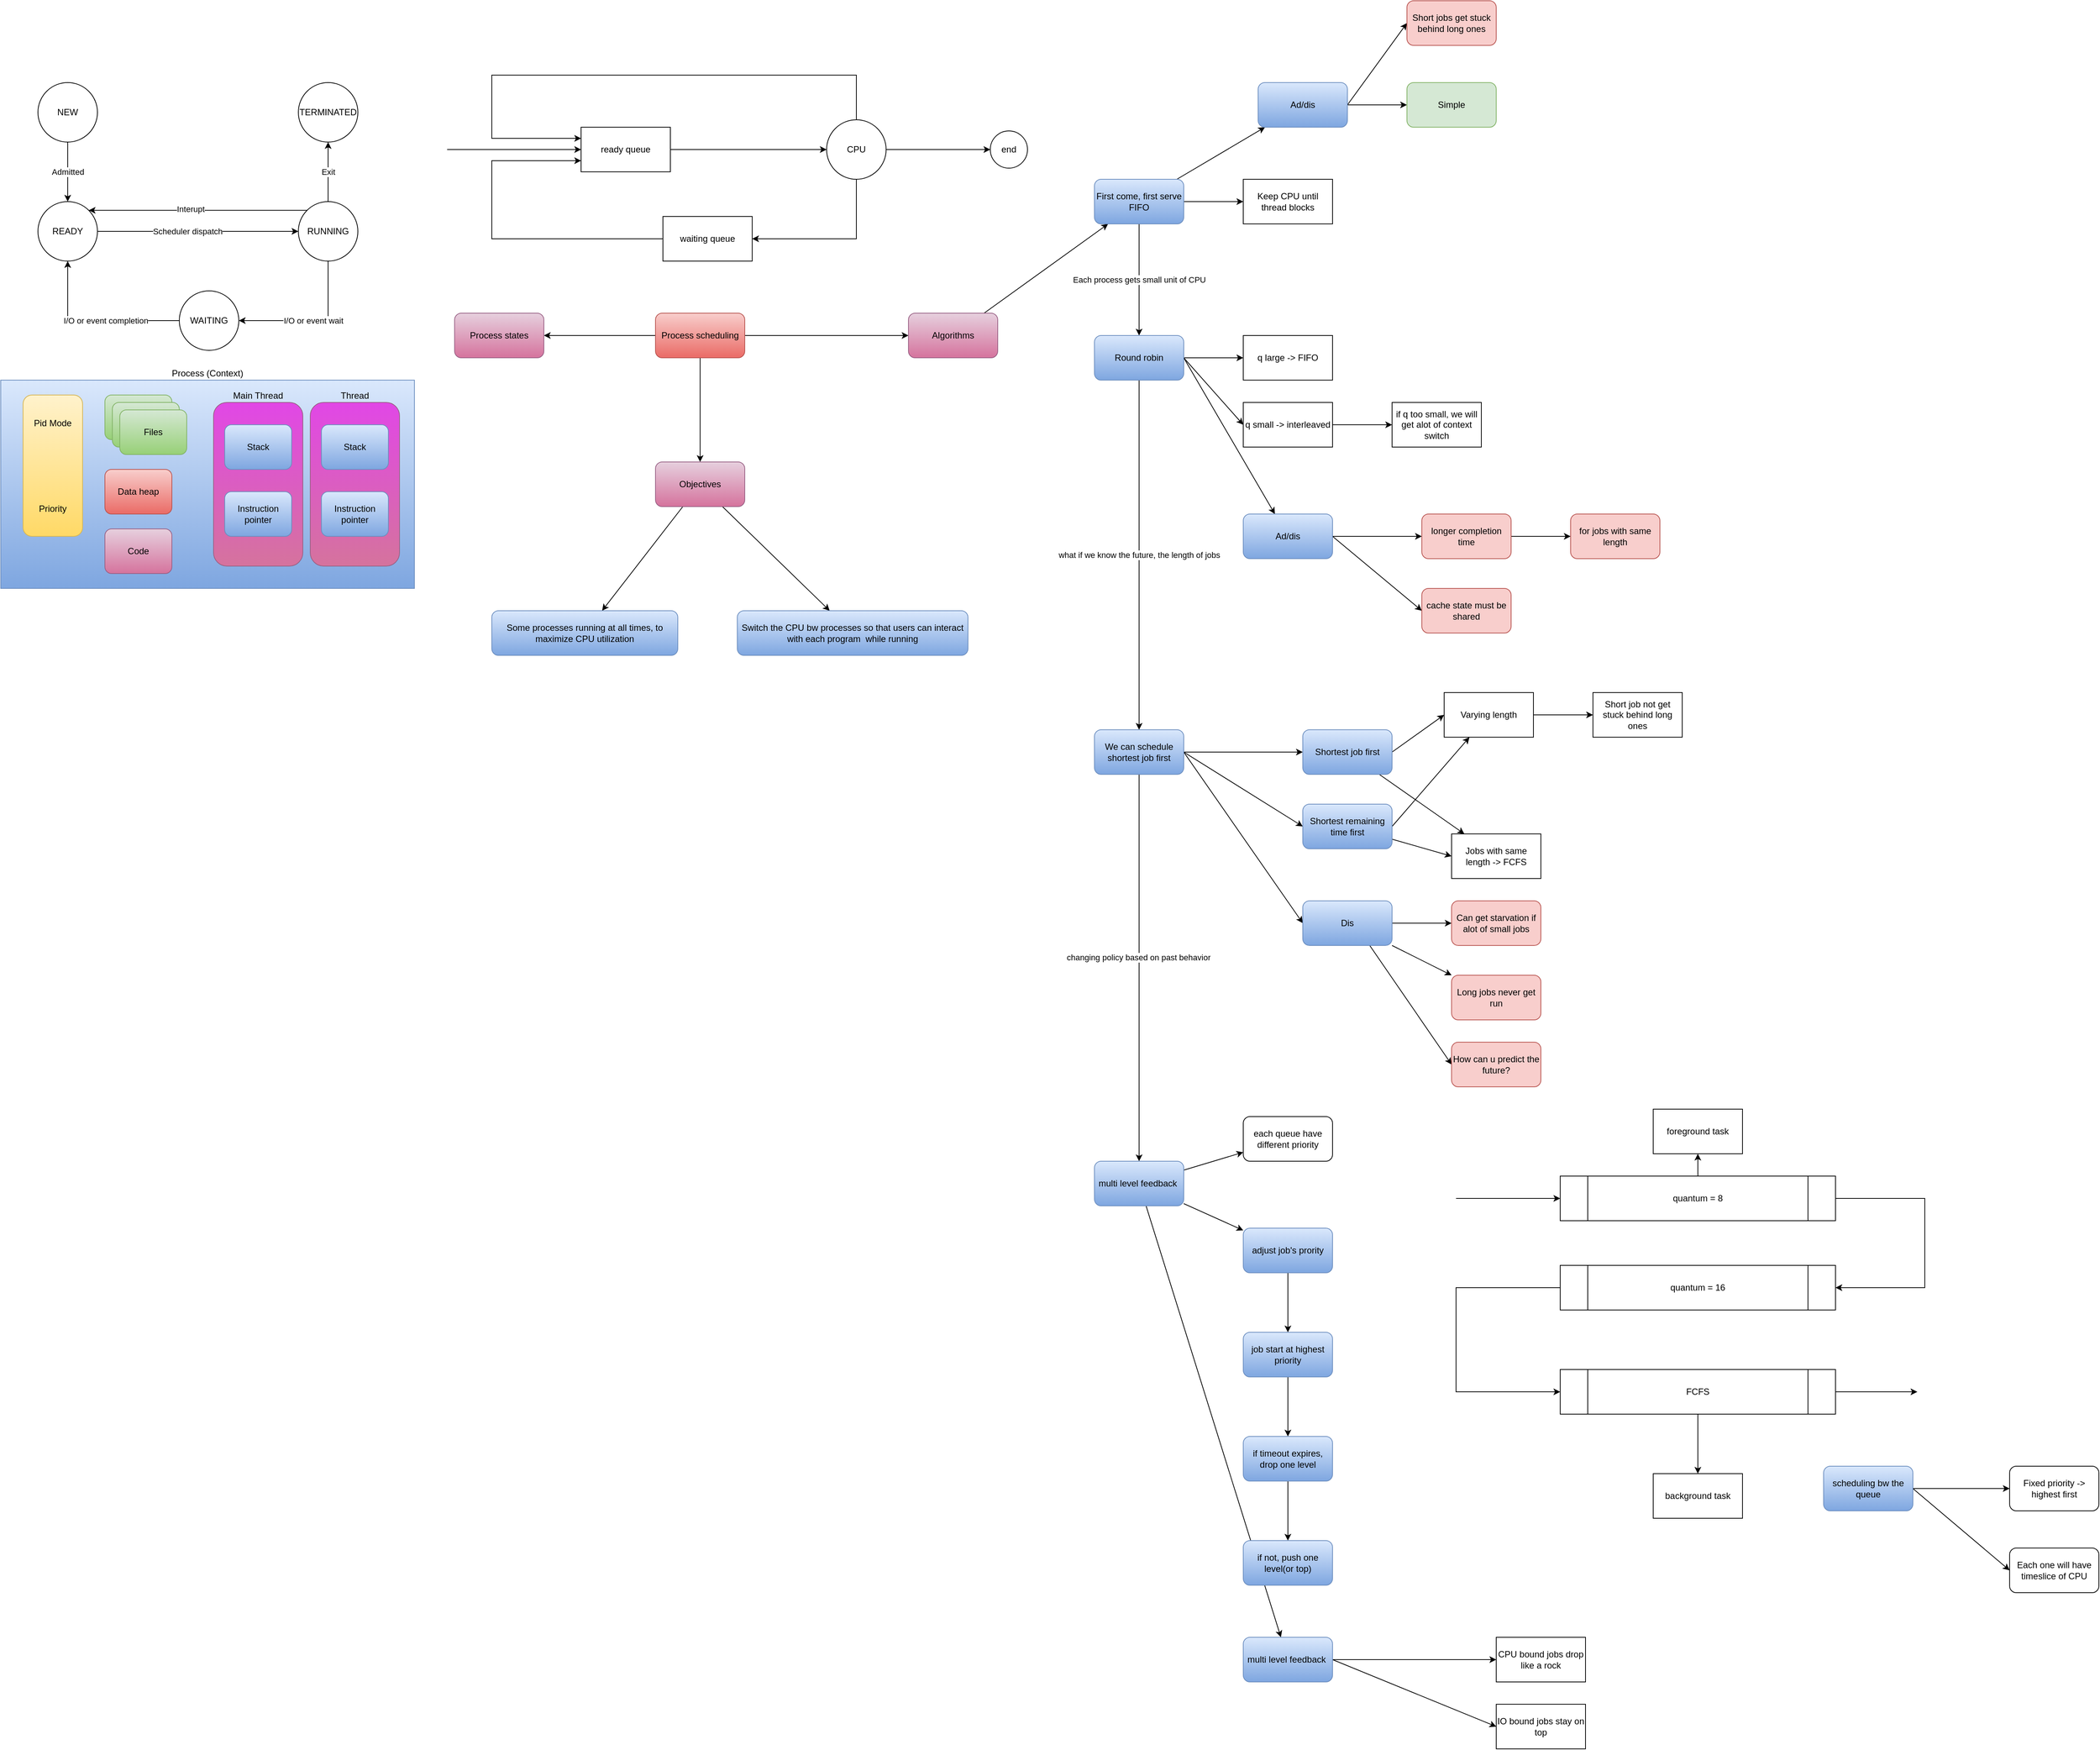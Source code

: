 <mxfile version="15.6.8" type="github">
  <diagram id="YjP2luyD3A1gga2x-_5z" name="Page-1">
    <mxGraphModel dx="3009" dy="1942" grid="1" gridSize="10" guides="1" tooltips="1" connect="1" arrows="1" fold="1" page="1" pageScale="1" pageWidth="827" pageHeight="1169" math="0" shadow="0">
      <root>
        <mxCell id="0" />
        <mxCell id="1" parent="0" />
        <mxCell id="qBSy8Zu0NFItvnrf-ppq-13" value="Admitted" style="edgeStyle=orthogonalEdgeStyle;rounded=0;orthogonalLoop=1;jettySize=auto;html=1;entryX=0.5;entryY=0;entryDx=0;entryDy=0;" edge="1" parent="1" source="qBSy8Zu0NFItvnrf-ppq-14" target="qBSy8Zu0NFItvnrf-ppq-17">
          <mxGeometry relative="1" as="geometry" />
        </mxCell>
        <mxCell id="qBSy8Zu0NFItvnrf-ppq-14" value="NEW" style="ellipse;whiteSpace=wrap;html=1;aspect=fixed;" vertex="1" parent="1">
          <mxGeometry x="-980" y="-1000" width="80" height="80" as="geometry" />
        </mxCell>
        <mxCell id="qBSy8Zu0NFItvnrf-ppq-15" style="edgeStyle=orthogonalEdgeStyle;rounded=0;orthogonalLoop=1;jettySize=auto;html=1;" edge="1" parent="1" source="qBSy8Zu0NFItvnrf-ppq-17" target="qBSy8Zu0NFItvnrf-ppq-25">
          <mxGeometry relative="1" as="geometry" />
        </mxCell>
        <mxCell id="qBSy8Zu0NFItvnrf-ppq-16" value="Scheduler dispatch" style="edgeLabel;html=1;align=center;verticalAlign=middle;resizable=0;points=[];" vertex="1" connectable="0" parent="qBSy8Zu0NFItvnrf-ppq-15">
          <mxGeometry x="-0.109" relative="1" as="geometry">
            <mxPoint as="offset" />
          </mxGeometry>
        </mxCell>
        <mxCell id="qBSy8Zu0NFItvnrf-ppq-17" value="READY" style="ellipse;whiteSpace=wrap;html=1;aspect=fixed;" vertex="1" parent="1">
          <mxGeometry x="-980" y="-840" width="80" height="80" as="geometry" />
        </mxCell>
        <mxCell id="qBSy8Zu0NFItvnrf-ppq-18" style="edgeStyle=orthogonalEdgeStyle;rounded=0;orthogonalLoop=1;jettySize=auto;html=1;entryX=0.5;entryY=1;entryDx=0;entryDy=0;" edge="1" parent="1" source="qBSy8Zu0NFItvnrf-ppq-20" target="qBSy8Zu0NFItvnrf-ppq-17">
          <mxGeometry relative="1" as="geometry" />
        </mxCell>
        <mxCell id="qBSy8Zu0NFItvnrf-ppq-19" value="I/O or event completion" style="edgeLabel;html=1;align=center;verticalAlign=middle;resizable=0;points=[];" vertex="1" connectable="0" parent="qBSy8Zu0NFItvnrf-ppq-18">
          <mxGeometry x="-0.141" relative="1" as="geometry">
            <mxPoint as="offset" />
          </mxGeometry>
        </mxCell>
        <mxCell id="qBSy8Zu0NFItvnrf-ppq-20" value="WAITING" style="ellipse;whiteSpace=wrap;html=1;aspect=fixed;" vertex="1" parent="1">
          <mxGeometry x="-790" y="-720" width="80" height="80" as="geometry" />
        </mxCell>
        <mxCell id="qBSy8Zu0NFItvnrf-ppq-21" value="Exit" style="edgeStyle=orthogonalEdgeStyle;rounded=0;orthogonalLoop=1;jettySize=auto;html=1;entryX=0.5;entryY=1;entryDx=0;entryDy=0;" edge="1" parent="1" source="qBSy8Zu0NFItvnrf-ppq-25" target="qBSy8Zu0NFItvnrf-ppq-26">
          <mxGeometry relative="1" as="geometry" />
        </mxCell>
        <mxCell id="qBSy8Zu0NFItvnrf-ppq-22" style="edgeStyle=orthogonalEdgeStyle;rounded=0;orthogonalLoop=1;jettySize=auto;html=1;exitX=0;exitY=0;exitDx=0;exitDy=0;entryX=1;entryY=0;entryDx=0;entryDy=0;" edge="1" parent="1" source="qBSy8Zu0NFItvnrf-ppq-25" target="qBSy8Zu0NFItvnrf-ppq-17">
          <mxGeometry relative="1" as="geometry" />
        </mxCell>
        <mxCell id="qBSy8Zu0NFItvnrf-ppq-23" value="Interupt" style="edgeLabel;html=1;align=center;verticalAlign=middle;resizable=0;points=[];" vertex="1" connectable="0" parent="qBSy8Zu0NFItvnrf-ppq-22">
          <mxGeometry x="0.066" y="-2" relative="1" as="geometry">
            <mxPoint as="offset" />
          </mxGeometry>
        </mxCell>
        <mxCell id="qBSy8Zu0NFItvnrf-ppq-24" value="I/O or event wait" style="edgeStyle=orthogonalEdgeStyle;rounded=0;orthogonalLoop=1;jettySize=auto;html=1;entryX=1;entryY=0.5;entryDx=0;entryDy=0;" edge="1" parent="1" source="qBSy8Zu0NFItvnrf-ppq-25" target="qBSy8Zu0NFItvnrf-ppq-20">
          <mxGeometry relative="1" as="geometry">
            <Array as="points">
              <mxPoint x="-590" y="-680" />
            </Array>
          </mxGeometry>
        </mxCell>
        <mxCell id="qBSy8Zu0NFItvnrf-ppq-25" value="RUNNING" style="ellipse;whiteSpace=wrap;html=1;aspect=fixed;" vertex="1" parent="1">
          <mxGeometry x="-630" y="-840" width="80" height="80" as="geometry" />
        </mxCell>
        <mxCell id="qBSy8Zu0NFItvnrf-ppq-26" value="TERMINATED" style="ellipse;whiteSpace=wrap;html=1;aspect=fixed;" vertex="1" parent="1">
          <mxGeometry x="-630" y="-1000" width="80" height="80" as="geometry" />
        </mxCell>
        <mxCell id="qBSy8Zu0NFItvnrf-ppq-27" value="Process (Context)" style="rounded=0;whiteSpace=wrap;html=1;gradientColor=#7ea6e0;fillColor=#dae8fc;strokeColor=#6c8ebf;labelPosition=center;verticalLabelPosition=top;align=center;verticalAlign=bottom;textDirection=ltr;arcSize=0;" vertex="1" parent="1">
          <mxGeometry x="-1030" y="-600" width="556" height="280" as="geometry" />
        </mxCell>
        <mxCell id="qBSy8Zu0NFItvnrf-ppq-28" value="Pid Mode&lt;br&gt;&lt;br&gt;&lt;br&gt;&lt;br&gt;&lt;br&gt;&lt;br&gt;&lt;br&gt;&lt;br&gt;Priority" style="rounded=1;whiteSpace=wrap;html=1;gradientColor=#ffd966;fillColor=#fff2cc;strokeColor=#d6b656;" vertex="1" parent="1">
          <mxGeometry x="-1000" y="-580" width="80" height="190" as="geometry" />
        </mxCell>
        <mxCell id="qBSy8Zu0NFItvnrf-ppq-29" value="Files" style="rounded=1;whiteSpace=wrap;html=1;gradientColor=#97d077;fillColor=#d5e8d4;strokeColor=#82b366;" vertex="1" parent="1">
          <mxGeometry x="-890" y="-580" width="90" height="60" as="geometry" />
        </mxCell>
        <mxCell id="qBSy8Zu0NFItvnrf-ppq-30" value="Files" style="rounded=1;whiteSpace=wrap;html=1;gradientColor=#97d077;fillColor=#d5e8d4;strokeColor=#82b366;" vertex="1" parent="1">
          <mxGeometry x="-880" y="-570" width="90" height="60" as="geometry" />
        </mxCell>
        <mxCell id="qBSy8Zu0NFItvnrf-ppq-31" value="Files" style="rounded=1;whiteSpace=wrap;html=1;gradientColor=#97d077;fillColor=#d5e8d4;strokeColor=#82b366;" vertex="1" parent="1">
          <mxGeometry x="-870" y="-560" width="90" height="60" as="geometry" />
        </mxCell>
        <mxCell id="qBSy8Zu0NFItvnrf-ppq-32" value="Data heap" style="rounded=1;whiteSpace=wrap;html=1;gradientColor=#ea6b66;fillColor=#f8cecc;strokeColor=#b85450;" vertex="1" parent="1">
          <mxGeometry x="-890" y="-480" width="90" height="60" as="geometry" />
        </mxCell>
        <mxCell id="qBSy8Zu0NFItvnrf-ppq-33" value="Code" style="rounded=1;whiteSpace=wrap;html=1;gradientColor=#d5739d;fillColor=#e6d0de;strokeColor=#996185;" vertex="1" parent="1">
          <mxGeometry x="-890" y="-400" width="90" height="60" as="geometry" />
        </mxCell>
        <mxCell id="qBSy8Zu0NFItvnrf-ppq-34" value="Main Thread" style="rounded=1;whiteSpace=wrap;html=1;gradientColor=#d5739d;fillColor=#E147E6;strokeColor=#996185;labelPosition=center;verticalLabelPosition=top;align=center;verticalAlign=bottom;" vertex="1" parent="1">
          <mxGeometry x="-744" y="-570" width="120" height="220" as="geometry" />
        </mxCell>
        <mxCell id="qBSy8Zu0NFItvnrf-ppq-35" value="Stack" style="rounded=1;whiteSpace=wrap;html=1;gradientColor=#7ea6e0;fillColor=#dae8fc;strokeColor=#6c8ebf;" vertex="1" parent="1">
          <mxGeometry x="-729" y="-540" width="90" height="60" as="geometry" />
        </mxCell>
        <mxCell id="qBSy8Zu0NFItvnrf-ppq-36" value="Instruction pointer" style="rounded=1;whiteSpace=wrap;html=1;gradientColor=#7ea6e0;fillColor=#dae8fc;strokeColor=#6c8ebf;" vertex="1" parent="1">
          <mxGeometry x="-729" y="-450" width="90" height="60" as="geometry" />
        </mxCell>
        <mxCell id="qBSy8Zu0NFItvnrf-ppq-37" value="Thread" style="rounded=1;whiteSpace=wrap;html=1;gradientColor=#d5739d;fillColor=#E147E6;strokeColor=#996185;labelPosition=center;verticalLabelPosition=top;align=center;verticalAlign=bottom;" vertex="1" parent="1">
          <mxGeometry x="-614" y="-570" width="120" height="220" as="geometry" />
        </mxCell>
        <mxCell id="qBSy8Zu0NFItvnrf-ppq-38" value="Stack" style="rounded=1;whiteSpace=wrap;html=1;gradientColor=#7ea6e0;fillColor=#dae8fc;strokeColor=#6c8ebf;" vertex="1" parent="1">
          <mxGeometry x="-599" y="-540" width="90" height="60" as="geometry" />
        </mxCell>
        <mxCell id="qBSy8Zu0NFItvnrf-ppq-39" value="Instruction pointer" style="rounded=1;whiteSpace=wrap;html=1;gradientColor=#7ea6e0;fillColor=#dae8fc;strokeColor=#6c8ebf;" vertex="1" parent="1">
          <mxGeometry x="-599" y="-450" width="90" height="60" as="geometry" />
        </mxCell>
        <mxCell id="qBSy8Zu0NFItvnrf-ppq-42" value="" style="rounded=0;orthogonalLoop=1;jettySize=auto;html=1;" edge="1" parent="1" source="qBSy8Zu0NFItvnrf-ppq-40" target="qBSy8Zu0NFItvnrf-ppq-41">
          <mxGeometry relative="1" as="geometry" />
        </mxCell>
        <mxCell id="qBSy8Zu0NFItvnrf-ppq-49" value="" style="edgeStyle=none;rounded=0;orthogonalLoop=1;jettySize=auto;html=1;" edge="1" parent="1" source="qBSy8Zu0NFItvnrf-ppq-40" target="qBSy8Zu0NFItvnrf-ppq-48">
          <mxGeometry relative="1" as="geometry" />
        </mxCell>
        <mxCell id="qBSy8Zu0NFItvnrf-ppq-61" value="" style="edgeStyle=none;rounded=0;orthogonalLoop=1;jettySize=auto;html=1;" edge="1" parent="1" source="qBSy8Zu0NFItvnrf-ppq-40" target="qBSy8Zu0NFItvnrf-ppq-60">
          <mxGeometry relative="1" as="geometry" />
        </mxCell>
        <mxCell id="qBSy8Zu0NFItvnrf-ppq-40" value="Process scheduling" style="rounded=1;whiteSpace=wrap;html=1;fillColor=#f8cecc;strokeColor=#b85450;gradientColor=#ea6b66;" vertex="1" parent="1">
          <mxGeometry x="-150" y="-690" width="120" height="60" as="geometry" />
        </mxCell>
        <mxCell id="qBSy8Zu0NFItvnrf-ppq-44" value="" style="edgeStyle=none;rounded=0;orthogonalLoop=1;jettySize=auto;html=1;" edge="1" parent="1" source="qBSy8Zu0NFItvnrf-ppq-41" target="qBSy8Zu0NFItvnrf-ppq-43">
          <mxGeometry relative="1" as="geometry" />
        </mxCell>
        <mxCell id="qBSy8Zu0NFItvnrf-ppq-47" style="edgeStyle=none;rounded=0;orthogonalLoop=1;jettySize=auto;html=1;exitX=0.75;exitY=1;exitDx=0;exitDy=0;" edge="1" parent="1" source="qBSy8Zu0NFItvnrf-ppq-41" target="qBSy8Zu0NFItvnrf-ppq-46">
          <mxGeometry relative="1" as="geometry" />
        </mxCell>
        <mxCell id="qBSy8Zu0NFItvnrf-ppq-41" value="Objectives" style="rounded=1;whiteSpace=wrap;html=1;fillColor=#e6d0de;strokeColor=#996185;gradientColor=#d5739d;" vertex="1" parent="1">
          <mxGeometry x="-150" y="-490" width="120" height="60" as="geometry" />
        </mxCell>
        <mxCell id="qBSy8Zu0NFItvnrf-ppq-43" value="Some processes running at all times, to maximize CPU utilization" style="rounded=1;whiteSpace=wrap;html=1;fillColor=#dae8fc;strokeColor=#6c8ebf;gradientColor=#7ea6e0;" vertex="1" parent="1">
          <mxGeometry x="-370" y="-290" width="250" height="60" as="geometry" />
        </mxCell>
        <mxCell id="qBSy8Zu0NFItvnrf-ppq-46" value="Switch the CPU bw processes so that users can interact with each program&amp;nbsp; while running" style="rounded=1;whiteSpace=wrap;html=1;fillColor=#dae8fc;strokeColor=#6c8ebf;gradientColor=#7ea6e0;" vertex="1" parent="1">
          <mxGeometry x="-40" y="-290" width="310" height="60" as="geometry" />
        </mxCell>
        <mxCell id="qBSy8Zu0NFItvnrf-ppq-48" value="Process states" style="rounded=1;whiteSpace=wrap;html=1;fillColor=#e6d0de;strokeColor=#996185;gradientColor=#d5739d;" vertex="1" parent="1">
          <mxGeometry x="-420" y="-690" width="120" height="60" as="geometry" />
        </mxCell>
        <mxCell id="qBSy8Zu0NFItvnrf-ppq-53" style="edgeStyle=none;rounded=0;orthogonalLoop=1;jettySize=auto;html=1;" edge="1" parent="1" source="qBSy8Zu0NFItvnrf-ppq-50" target="qBSy8Zu0NFItvnrf-ppq-52">
          <mxGeometry relative="1" as="geometry" />
        </mxCell>
        <mxCell id="qBSy8Zu0NFItvnrf-ppq-50" value="ready queue" style="rounded=0;whiteSpace=wrap;html=1;" vertex="1" parent="1">
          <mxGeometry x="-250" y="-940" width="120" height="60" as="geometry" />
        </mxCell>
        <mxCell id="qBSy8Zu0NFItvnrf-ppq-57" style="edgeStyle=none;rounded=0;orthogonalLoop=1;jettySize=auto;html=1;entryX=0;entryY=0.75;entryDx=0;entryDy=0;" edge="1" parent="1" source="qBSy8Zu0NFItvnrf-ppq-51" target="qBSy8Zu0NFItvnrf-ppq-50">
          <mxGeometry relative="1" as="geometry">
            <Array as="points">
              <mxPoint x="-370" y="-790" />
              <mxPoint x="-370" y="-895" />
            </Array>
          </mxGeometry>
        </mxCell>
        <mxCell id="qBSy8Zu0NFItvnrf-ppq-51" value="waiting queue" style="rounded=0;whiteSpace=wrap;html=1;" vertex="1" parent="1">
          <mxGeometry x="-140" y="-820" width="120" height="60" as="geometry" />
        </mxCell>
        <mxCell id="qBSy8Zu0NFItvnrf-ppq-55" value="" style="edgeStyle=none;rounded=0;orthogonalLoop=1;jettySize=auto;html=1;" edge="1" parent="1" source="qBSy8Zu0NFItvnrf-ppq-52" target="qBSy8Zu0NFItvnrf-ppq-54">
          <mxGeometry relative="1" as="geometry" />
        </mxCell>
        <mxCell id="qBSy8Zu0NFItvnrf-ppq-56" style="edgeStyle=none;rounded=0;orthogonalLoop=1;jettySize=auto;html=1;entryX=1;entryY=0.5;entryDx=0;entryDy=0;" edge="1" parent="1" source="qBSy8Zu0NFItvnrf-ppq-52" target="qBSy8Zu0NFItvnrf-ppq-51">
          <mxGeometry relative="1" as="geometry">
            <Array as="points">
              <mxPoint x="120" y="-790" />
            </Array>
          </mxGeometry>
        </mxCell>
        <mxCell id="qBSy8Zu0NFItvnrf-ppq-59" style="edgeStyle=none;rounded=0;orthogonalLoop=1;jettySize=auto;html=1;entryX=0;entryY=0.25;entryDx=0;entryDy=0;" edge="1" parent="1" source="qBSy8Zu0NFItvnrf-ppq-52" target="qBSy8Zu0NFItvnrf-ppq-50">
          <mxGeometry relative="1" as="geometry">
            <Array as="points">
              <mxPoint x="120" y="-1010" />
              <mxPoint x="-370" y="-1010" />
              <mxPoint x="-370" y="-925" />
            </Array>
          </mxGeometry>
        </mxCell>
        <mxCell id="qBSy8Zu0NFItvnrf-ppq-52" value="CPU" style="ellipse;whiteSpace=wrap;html=1;aspect=fixed;" vertex="1" parent="1">
          <mxGeometry x="80" y="-950" width="80" height="80" as="geometry" />
        </mxCell>
        <mxCell id="qBSy8Zu0NFItvnrf-ppq-54" value="end" style="ellipse;whiteSpace=wrap;html=1;aspect=fixed;" vertex="1" parent="1">
          <mxGeometry x="300" y="-935" width="50" height="50" as="geometry" />
        </mxCell>
        <mxCell id="qBSy8Zu0NFItvnrf-ppq-58" style="edgeStyle=none;rounded=0;orthogonalLoop=1;jettySize=auto;html=1;entryX=0;entryY=0.5;entryDx=0;entryDy=0;" edge="1" parent="1" target="qBSy8Zu0NFItvnrf-ppq-50">
          <mxGeometry relative="1" as="geometry">
            <mxPoint x="-430" y="-910" as="sourcePoint" />
            <mxPoint x="-308" y="-921" as="targetPoint" />
          </mxGeometry>
        </mxCell>
        <mxCell id="qBSy8Zu0NFItvnrf-ppq-63" value="" style="edgeStyle=none;rounded=0;orthogonalLoop=1;jettySize=auto;html=1;" edge="1" parent="1" source="qBSy8Zu0NFItvnrf-ppq-60" target="qBSy8Zu0NFItvnrf-ppq-62">
          <mxGeometry relative="1" as="geometry" />
        </mxCell>
        <mxCell id="qBSy8Zu0NFItvnrf-ppq-60" value="Algorithms" style="rounded=1;whiteSpace=wrap;html=1;fillColor=#e6d0de;strokeColor=#996185;gradientColor=#d5739d;" vertex="1" parent="1">
          <mxGeometry x="190" y="-690" width="120" height="60" as="geometry" />
        </mxCell>
        <mxCell id="qBSy8Zu0NFItvnrf-ppq-65" value="" style="edgeStyle=none;rounded=0;orthogonalLoop=1;jettySize=auto;html=1;" edge="1" parent="1" source="qBSy8Zu0NFItvnrf-ppq-62" target="qBSy8Zu0NFItvnrf-ppq-64">
          <mxGeometry relative="1" as="geometry" />
        </mxCell>
        <mxCell id="qBSy8Zu0NFItvnrf-ppq-67" value="" style="edgeStyle=none;rounded=0;orthogonalLoop=1;jettySize=auto;html=1;" edge="1" parent="1" source="qBSy8Zu0NFItvnrf-ppq-62" target="qBSy8Zu0NFItvnrf-ppq-66">
          <mxGeometry relative="1" as="geometry" />
        </mxCell>
        <mxCell id="qBSy8Zu0NFItvnrf-ppq-71" value="Each process gets small unit of CPU" style="edgeStyle=none;rounded=0;orthogonalLoop=1;jettySize=auto;html=1;" edge="1" parent="1" source="qBSy8Zu0NFItvnrf-ppq-62" target="qBSy8Zu0NFItvnrf-ppq-70">
          <mxGeometry relative="1" as="geometry" />
        </mxCell>
        <mxCell id="qBSy8Zu0NFItvnrf-ppq-62" value="First come, first serve&lt;br&gt;FIFO" style="rounded=1;whiteSpace=wrap;html=1;fillColor=#dae8fc;strokeColor=#6c8ebf;gradientColor=#7ea6e0;" vertex="1" parent="1">
          <mxGeometry x="440" y="-870" width="120" height="60" as="geometry" />
        </mxCell>
        <mxCell id="qBSy8Zu0NFItvnrf-ppq-64" value="Keep CPU until thread blocks" style="rounded=0;whiteSpace=wrap;html=1;" vertex="1" parent="1">
          <mxGeometry x="640" y="-870" width="120" height="60" as="geometry" />
        </mxCell>
        <mxCell id="qBSy8Zu0NFItvnrf-ppq-83" value="" style="edgeStyle=none;rounded=0;orthogonalLoop=1;jettySize=auto;html=1;" edge="1" parent="1" source="qBSy8Zu0NFItvnrf-ppq-66" target="qBSy8Zu0NFItvnrf-ppq-82">
          <mxGeometry relative="1" as="geometry" />
        </mxCell>
        <mxCell id="qBSy8Zu0NFItvnrf-ppq-84" style="edgeStyle=none;rounded=0;orthogonalLoop=1;jettySize=auto;html=1;exitX=1;exitY=0.5;exitDx=0;exitDy=0;entryX=0;entryY=0.5;entryDx=0;entryDy=0;" edge="1" parent="1" source="qBSy8Zu0NFItvnrf-ppq-66" target="qBSy8Zu0NFItvnrf-ppq-68">
          <mxGeometry relative="1" as="geometry" />
        </mxCell>
        <mxCell id="qBSy8Zu0NFItvnrf-ppq-66" value="Ad/dis" style="rounded=1;whiteSpace=wrap;html=1;fillColor=#dae8fc;strokeColor=#6c8ebf;gradientColor=#7ea6e0;" vertex="1" parent="1">
          <mxGeometry x="660" y="-1000" width="120" height="60" as="geometry" />
        </mxCell>
        <mxCell id="qBSy8Zu0NFItvnrf-ppq-68" value="Short jobs get stuck behind long ones" style="rounded=1;whiteSpace=wrap;html=1;fillColor=#f8cecc;strokeColor=#b85450;" vertex="1" parent="1">
          <mxGeometry x="860" y="-1110" width="120" height="60" as="geometry" />
        </mxCell>
        <mxCell id="qBSy8Zu0NFItvnrf-ppq-75" value="" style="edgeStyle=none;rounded=0;orthogonalLoop=1;jettySize=auto;html=1;" edge="1" parent="1" source="qBSy8Zu0NFItvnrf-ppq-70" target="qBSy8Zu0NFItvnrf-ppq-74">
          <mxGeometry relative="1" as="geometry" />
        </mxCell>
        <mxCell id="qBSy8Zu0NFItvnrf-ppq-77" style="edgeStyle=none;rounded=0;orthogonalLoop=1;jettySize=auto;html=1;exitX=1;exitY=0.5;exitDx=0;exitDy=0;entryX=0;entryY=0.5;entryDx=0;entryDy=0;" edge="1" parent="1" source="qBSy8Zu0NFItvnrf-ppq-70" target="qBSy8Zu0NFItvnrf-ppq-76">
          <mxGeometry relative="1" as="geometry" />
        </mxCell>
        <mxCell id="qBSy8Zu0NFItvnrf-ppq-81" value="" style="edgeStyle=none;rounded=0;orthogonalLoop=1;jettySize=auto;html=1;exitX=1;exitY=0.5;exitDx=0;exitDy=0;" edge="1" parent="1" source="qBSy8Zu0NFItvnrf-ppq-70" target="qBSy8Zu0NFItvnrf-ppq-80">
          <mxGeometry relative="1" as="geometry" />
        </mxCell>
        <mxCell id="qBSy8Zu0NFItvnrf-ppq-92" value="what if we know the future, the length of jobs" style="edgeStyle=none;rounded=0;orthogonalLoop=1;jettySize=auto;html=1;" edge="1" parent="1" source="qBSy8Zu0NFItvnrf-ppq-70" target="qBSy8Zu0NFItvnrf-ppq-91">
          <mxGeometry relative="1" as="geometry" />
        </mxCell>
        <mxCell id="qBSy8Zu0NFItvnrf-ppq-70" value="Round robin" style="rounded=1;whiteSpace=wrap;html=1;fillColor=#dae8fc;strokeColor=#6c8ebf;gradientColor=#7ea6e0;" vertex="1" parent="1">
          <mxGeometry x="440" y="-660" width="120" height="60" as="geometry" />
        </mxCell>
        <mxCell id="qBSy8Zu0NFItvnrf-ppq-74" value="q large -&amp;gt; FIFO" style="rounded=0;whiteSpace=wrap;html=1;" vertex="1" parent="1">
          <mxGeometry x="640" y="-660" width="120" height="60" as="geometry" />
        </mxCell>
        <mxCell id="qBSy8Zu0NFItvnrf-ppq-79" value="" style="edgeStyle=none;rounded=0;orthogonalLoop=1;jettySize=auto;html=1;" edge="1" parent="1" source="qBSy8Zu0NFItvnrf-ppq-76" target="qBSy8Zu0NFItvnrf-ppq-78">
          <mxGeometry relative="1" as="geometry" />
        </mxCell>
        <mxCell id="qBSy8Zu0NFItvnrf-ppq-76" value="q small -&amp;gt; interleaved" style="rounded=0;whiteSpace=wrap;html=1;" vertex="1" parent="1">
          <mxGeometry x="640" y="-570" width="120" height="60" as="geometry" />
        </mxCell>
        <mxCell id="qBSy8Zu0NFItvnrf-ppq-78" value="if q too small, we will get alot of context switch" style="rounded=0;whiteSpace=wrap;html=1;" vertex="1" parent="1">
          <mxGeometry x="840" y="-570" width="120" height="60" as="geometry" />
        </mxCell>
        <mxCell id="qBSy8Zu0NFItvnrf-ppq-86" value="" style="edgeStyle=none;rounded=0;orthogonalLoop=1;jettySize=auto;html=1;" edge="1" parent="1" source="qBSy8Zu0NFItvnrf-ppq-80" target="qBSy8Zu0NFItvnrf-ppq-85">
          <mxGeometry relative="1" as="geometry" />
        </mxCell>
        <mxCell id="qBSy8Zu0NFItvnrf-ppq-88" style="edgeStyle=none;rounded=0;orthogonalLoop=1;jettySize=auto;html=1;exitX=1;exitY=0.5;exitDx=0;exitDy=0;entryX=0;entryY=0.5;entryDx=0;entryDy=0;" edge="1" parent="1" source="qBSy8Zu0NFItvnrf-ppq-80" target="qBSy8Zu0NFItvnrf-ppq-87">
          <mxGeometry relative="1" as="geometry" />
        </mxCell>
        <mxCell id="qBSy8Zu0NFItvnrf-ppq-80" value="Ad/dis" style="rounded=1;whiteSpace=wrap;html=1;fillColor=#dae8fc;strokeColor=#6c8ebf;gradientColor=#7ea6e0;" vertex="1" parent="1">
          <mxGeometry x="640" y="-420" width="120" height="60" as="geometry" />
        </mxCell>
        <mxCell id="qBSy8Zu0NFItvnrf-ppq-82" value="Simple" style="rounded=1;whiteSpace=wrap;html=1;fillColor=#d5e8d4;strokeColor=#82b366;" vertex="1" parent="1">
          <mxGeometry x="860" y="-1000" width="120" height="60" as="geometry" />
        </mxCell>
        <mxCell id="qBSy8Zu0NFItvnrf-ppq-90" value="" style="edgeStyle=none;rounded=0;orthogonalLoop=1;jettySize=auto;html=1;" edge="1" parent="1" source="qBSy8Zu0NFItvnrf-ppq-85" target="qBSy8Zu0NFItvnrf-ppq-89">
          <mxGeometry relative="1" as="geometry" />
        </mxCell>
        <mxCell id="qBSy8Zu0NFItvnrf-ppq-85" value="longer completion time" style="rounded=1;whiteSpace=wrap;html=1;fillColor=#f8cecc;strokeColor=#b85450;" vertex="1" parent="1">
          <mxGeometry x="880" y="-420" width="120" height="60" as="geometry" />
        </mxCell>
        <mxCell id="qBSy8Zu0NFItvnrf-ppq-87" value="cache state must be shared" style="rounded=1;whiteSpace=wrap;html=1;fillColor=#f8cecc;strokeColor=#b85450;" vertex="1" parent="1">
          <mxGeometry x="880" y="-320" width="120" height="60" as="geometry" />
        </mxCell>
        <mxCell id="qBSy8Zu0NFItvnrf-ppq-89" value="for jobs with same length" style="rounded=1;whiteSpace=wrap;html=1;fillColor=#f8cecc;strokeColor=#b85450;" vertex="1" parent="1">
          <mxGeometry x="1080" y="-420" width="120" height="60" as="geometry" />
        </mxCell>
        <mxCell id="qBSy8Zu0NFItvnrf-ppq-94" value="" style="edgeStyle=none;rounded=0;orthogonalLoop=1;jettySize=auto;html=1;" edge="1" parent="1" source="qBSy8Zu0NFItvnrf-ppq-91" target="qBSy8Zu0NFItvnrf-ppq-93">
          <mxGeometry relative="1" as="geometry" />
        </mxCell>
        <mxCell id="qBSy8Zu0NFItvnrf-ppq-96" style="edgeStyle=none;rounded=0;orthogonalLoop=1;jettySize=auto;html=1;exitX=1;exitY=0.5;exitDx=0;exitDy=0;entryX=0;entryY=0.5;entryDx=0;entryDy=0;" edge="1" parent="1" source="qBSy8Zu0NFItvnrf-ppq-91" target="qBSy8Zu0NFItvnrf-ppq-95">
          <mxGeometry relative="1" as="geometry" />
        </mxCell>
        <mxCell id="qBSy8Zu0NFItvnrf-ppq-115" style="edgeStyle=none;rounded=0;orthogonalLoop=1;jettySize=auto;html=1;exitX=1;exitY=0.5;exitDx=0;exitDy=0;entryX=0;entryY=0.5;entryDx=0;entryDy=0;" edge="1" parent="1" source="qBSy8Zu0NFItvnrf-ppq-91" target="qBSy8Zu0NFItvnrf-ppq-110">
          <mxGeometry relative="1" as="geometry" />
        </mxCell>
        <mxCell id="qBSy8Zu0NFItvnrf-ppq-119" value="" style="edgeStyle=none;rounded=0;orthogonalLoop=1;jettySize=auto;html=1;" edge="1" parent="1" source="qBSy8Zu0NFItvnrf-ppq-91" target="qBSy8Zu0NFItvnrf-ppq-118">
          <mxGeometry relative="1" as="geometry" />
        </mxCell>
        <mxCell id="qBSy8Zu0NFItvnrf-ppq-120" value="changing policy based on past behavior" style="edgeLabel;html=1;align=center;verticalAlign=middle;resizable=0;points=[];" vertex="1" connectable="0" parent="qBSy8Zu0NFItvnrf-ppq-119">
          <mxGeometry x="-0.056" y="-1" relative="1" as="geometry">
            <mxPoint as="offset" />
          </mxGeometry>
        </mxCell>
        <mxCell id="qBSy8Zu0NFItvnrf-ppq-91" value="We can schedule shortest job first" style="rounded=1;whiteSpace=wrap;html=1;fillColor=#dae8fc;strokeColor=#6c8ebf;gradientColor=#7ea6e0;" vertex="1" parent="1">
          <mxGeometry x="440" y="-130" width="120" height="60" as="geometry" />
        </mxCell>
        <mxCell id="qBSy8Zu0NFItvnrf-ppq-101" value="" style="edgeStyle=none;rounded=0;orthogonalLoop=1;jettySize=auto;html=1;" edge="1" parent="1" source="qBSy8Zu0NFItvnrf-ppq-93" target="qBSy8Zu0NFItvnrf-ppq-100">
          <mxGeometry relative="1" as="geometry" />
        </mxCell>
        <mxCell id="qBSy8Zu0NFItvnrf-ppq-104" style="edgeStyle=none;rounded=0;orthogonalLoop=1;jettySize=auto;html=1;exitX=1;exitY=0.5;exitDx=0;exitDy=0;entryX=0;entryY=0.5;entryDx=0;entryDy=0;" edge="1" parent="1" source="qBSy8Zu0NFItvnrf-ppq-93" target="qBSy8Zu0NFItvnrf-ppq-103">
          <mxGeometry relative="1" as="geometry" />
        </mxCell>
        <mxCell id="qBSy8Zu0NFItvnrf-ppq-93" value="Shortest job first" style="rounded=1;whiteSpace=wrap;html=1;fillColor=#dae8fc;strokeColor=#6c8ebf;gradientColor=#7ea6e0;" vertex="1" parent="1">
          <mxGeometry x="720" y="-130" width="120" height="60" as="geometry" />
        </mxCell>
        <mxCell id="qBSy8Zu0NFItvnrf-ppq-102" style="edgeStyle=none;rounded=0;orthogonalLoop=1;jettySize=auto;html=1;entryX=0;entryY=0.5;entryDx=0;entryDy=0;" edge="1" parent="1" source="qBSy8Zu0NFItvnrf-ppq-95" target="qBSy8Zu0NFItvnrf-ppq-100">
          <mxGeometry relative="1" as="geometry" />
        </mxCell>
        <mxCell id="qBSy8Zu0NFItvnrf-ppq-105" style="edgeStyle=none;rounded=0;orthogonalLoop=1;jettySize=auto;html=1;exitX=1;exitY=0.5;exitDx=0;exitDy=0;" edge="1" parent="1" source="qBSy8Zu0NFItvnrf-ppq-95" target="qBSy8Zu0NFItvnrf-ppq-103">
          <mxGeometry relative="1" as="geometry" />
        </mxCell>
        <mxCell id="qBSy8Zu0NFItvnrf-ppq-95" value="Shortest remaining time first" style="rounded=1;whiteSpace=wrap;html=1;fillColor=#dae8fc;strokeColor=#6c8ebf;gradientColor=#7ea6e0;" vertex="1" parent="1">
          <mxGeometry x="720" y="-30" width="120" height="60" as="geometry" />
        </mxCell>
        <mxCell id="qBSy8Zu0NFItvnrf-ppq-100" value="Jobs with same length -&amp;gt; FCFS" style="rounded=0;whiteSpace=wrap;html=1;" vertex="1" parent="1">
          <mxGeometry x="920" y="10" width="120" height="60" as="geometry" />
        </mxCell>
        <mxCell id="qBSy8Zu0NFItvnrf-ppq-107" value="" style="edgeStyle=none;rounded=0;orthogonalLoop=1;jettySize=auto;html=1;" edge="1" parent="1" source="qBSy8Zu0NFItvnrf-ppq-103" target="qBSy8Zu0NFItvnrf-ppq-106">
          <mxGeometry relative="1" as="geometry" />
        </mxCell>
        <mxCell id="qBSy8Zu0NFItvnrf-ppq-103" value="Varying length" style="rounded=0;whiteSpace=wrap;html=1;" vertex="1" parent="1">
          <mxGeometry x="910" y="-180" width="120" height="60" as="geometry" />
        </mxCell>
        <mxCell id="qBSy8Zu0NFItvnrf-ppq-106" value="Short job not get stuck behind long ones" style="rounded=0;whiteSpace=wrap;html=1;" vertex="1" parent="1">
          <mxGeometry x="1110" y="-180" width="120" height="60" as="geometry" />
        </mxCell>
        <mxCell id="qBSy8Zu0NFItvnrf-ppq-112" value="" style="edgeStyle=none;rounded=0;orthogonalLoop=1;jettySize=auto;html=1;" edge="1" parent="1" source="qBSy8Zu0NFItvnrf-ppq-110" target="qBSy8Zu0NFItvnrf-ppq-111">
          <mxGeometry relative="1" as="geometry" />
        </mxCell>
        <mxCell id="qBSy8Zu0NFItvnrf-ppq-114" value="" style="edgeStyle=none;rounded=0;orthogonalLoop=1;jettySize=auto;html=1;" edge="1" parent="1" source="qBSy8Zu0NFItvnrf-ppq-110" target="qBSy8Zu0NFItvnrf-ppq-113">
          <mxGeometry relative="1" as="geometry" />
        </mxCell>
        <mxCell id="qBSy8Zu0NFItvnrf-ppq-117" style="edgeStyle=none;rounded=0;orthogonalLoop=1;jettySize=auto;html=1;exitX=0.75;exitY=1;exitDx=0;exitDy=0;entryX=0;entryY=0.5;entryDx=0;entryDy=0;" edge="1" parent="1" source="qBSy8Zu0NFItvnrf-ppq-110" target="qBSy8Zu0NFItvnrf-ppq-116">
          <mxGeometry relative="1" as="geometry" />
        </mxCell>
        <mxCell id="qBSy8Zu0NFItvnrf-ppq-110" value="Dis" style="rounded=1;whiteSpace=wrap;html=1;fillColor=#dae8fc;strokeColor=#6c8ebf;gradientColor=#7ea6e0;" vertex="1" parent="1">
          <mxGeometry x="720" y="100" width="120" height="60" as="geometry" />
        </mxCell>
        <mxCell id="qBSy8Zu0NFItvnrf-ppq-111" value="Can get starvation if alot of small jobs" style="rounded=1;whiteSpace=wrap;html=1;fillColor=#f8cecc;strokeColor=#b85450;" vertex="1" parent="1">
          <mxGeometry x="920" y="100" width="120" height="60" as="geometry" />
        </mxCell>
        <mxCell id="qBSy8Zu0NFItvnrf-ppq-113" value="Long jobs never get run" style="rounded=1;whiteSpace=wrap;html=1;fillColor=#f8cecc;strokeColor=#b85450;" vertex="1" parent="1">
          <mxGeometry x="920" y="200" width="120" height="60" as="geometry" />
        </mxCell>
        <mxCell id="qBSy8Zu0NFItvnrf-ppq-116" value="How can u predict the future?" style="rounded=1;whiteSpace=wrap;html=1;fillColor=#f8cecc;strokeColor=#b85450;" vertex="1" parent="1">
          <mxGeometry x="920" y="290" width="120" height="60" as="geometry" />
        </mxCell>
        <mxCell id="qBSy8Zu0NFItvnrf-ppq-129" value="" style="edgeStyle=none;rounded=0;orthogonalLoop=1;jettySize=auto;html=1;" edge="1" parent="1" source="qBSy8Zu0NFItvnrf-ppq-118" target="qBSy8Zu0NFItvnrf-ppq-128">
          <mxGeometry relative="1" as="geometry" />
        </mxCell>
        <mxCell id="qBSy8Zu0NFItvnrf-ppq-135" value="" style="edgeStyle=none;rounded=0;orthogonalLoop=1;jettySize=auto;html=1;" edge="1" parent="1" source="qBSy8Zu0NFItvnrf-ppq-118" target="qBSy8Zu0NFItvnrf-ppq-134">
          <mxGeometry relative="1" as="geometry" />
        </mxCell>
        <mxCell id="qBSy8Zu0NFItvnrf-ppq-144" value="" style="edgeStyle=none;rounded=0;orthogonalLoop=1;jettySize=auto;html=1;" edge="1" parent="1" source="qBSy8Zu0NFItvnrf-ppq-118" target="qBSy8Zu0NFItvnrf-ppq-143">
          <mxGeometry relative="1" as="geometry" />
        </mxCell>
        <mxCell id="qBSy8Zu0NFItvnrf-ppq-118" value="multi level feedback&amp;nbsp;" style="rounded=1;whiteSpace=wrap;html=1;fillColor=#dae8fc;strokeColor=#6c8ebf;gradientColor=#7ea6e0;" vertex="1" parent="1">
          <mxGeometry x="440" y="450" width="120" height="60" as="geometry" />
        </mxCell>
        <mxCell id="qBSy8Zu0NFItvnrf-ppq-125" style="edgeStyle=none;rounded=0;orthogonalLoop=1;jettySize=auto;html=1;exitX=1;exitY=0.5;exitDx=0;exitDy=0;entryX=1;entryY=0.5;entryDx=0;entryDy=0;" edge="1" parent="1" source="qBSy8Zu0NFItvnrf-ppq-121" target="qBSy8Zu0NFItvnrf-ppq-122">
          <mxGeometry relative="1" as="geometry">
            <Array as="points">
              <mxPoint x="1556" y="500" />
              <mxPoint x="1556" y="620" />
            </Array>
          </mxGeometry>
        </mxCell>
        <mxCell id="qBSy8Zu0NFItvnrf-ppq-131" value="" style="edgeStyle=none;rounded=0;orthogonalLoop=1;jettySize=auto;html=1;" edge="1" parent="1" source="qBSy8Zu0NFItvnrf-ppq-121" target="qBSy8Zu0NFItvnrf-ppq-130">
          <mxGeometry relative="1" as="geometry" />
        </mxCell>
        <mxCell id="qBSy8Zu0NFItvnrf-ppq-121" value="quantum = 8" style="shape=process;whiteSpace=wrap;html=1;backgroundOutline=1;rounded=0;" vertex="1" parent="1">
          <mxGeometry x="1066" y="470" width="370" height="60" as="geometry" />
        </mxCell>
        <mxCell id="qBSy8Zu0NFItvnrf-ppq-126" style="edgeStyle=none;rounded=0;orthogonalLoop=1;jettySize=auto;html=1;exitX=0;exitY=0.5;exitDx=0;exitDy=0;entryX=0;entryY=0.5;entryDx=0;entryDy=0;" edge="1" parent="1" source="qBSy8Zu0NFItvnrf-ppq-122" target="qBSy8Zu0NFItvnrf-ppq-123">
          <mxGeometry relative="1" as="geometry">
            <Array as="points">
              <mxPoint x="926" y="620" />
              <mxPoint x="926" y="760" />
            </Array>
          </mxGeometry>
        </mxCell>
        <mxCell id="qBSy8Zu0NFItvnrf-ppq-122" value="quantum = 16" style="shape=process;whiteSpace=wrap;html=1;backgroundOutline=1;rounded=0;" vertex="1" parent="1">
          <mxGeometry x="1066" y="590" width="370" height="60" as="geometry" />
        </mxCell>
        <mxCell id="qBSy8Zu0NFItvnrf-ppq-127" style="edgeStyle=none;rounded=0;orthogonalLoop=1;jettySize=auto;html=1;exitX=1;exitY=0.5;exitDx=0;exitDy=0;" edge="1" parent="1" source="qBSy8Zu0NFItvnrf-ppq-123">
          <mxGeometry relative="1" as="geometry">
            <mxPoint x="1546" y="760" as="targetPoint" />
          </mxGeometry>
        </mxCell>
        <mxCell id="qBSy8Zu0NFItvnrf-ppq-133" value="" style="edgeStyle=none;rounded=0;orthogonalLoop=1;jettySize=auto;html=1;" edge="1" parent="1" source="qBSy8Zu0NFItvnrf-ppq-123" target="qBSy8Zu0NFItvnrf-ppq-132">
          <mxGeometry relative="1" as="geometry" />
        </mxCell>
        <mxCell id="qBSy8Zu0NFItvnrf-ppq-123" value="FCFS" style="shape=process;whiteSpace=wrap;html=1;backgroundOutline=1;rounded=0;" vertex="1" parent="1">
          <mxGeometry x="1066" y="730" width="370" height="60" as="geometry" />
        </mxCell>
        <mxCell id="qBSy8Zu0NFItvnrf-ppq-124" value="" style="endArrow=classic;html=1;rounded=0;entryX=0;entryY=0.5;entryDx=0;entryDy=0;" edge="1" parent="1" target="qBSy8Zu0NFItvnrf-ppq-121">
          <mxGeometry width="50" height="50" relative="1" as="geometry">
            <mxPoint x="926" y="500" as="sourcePoint" />
            <mxPoint x="876" y="550" as="targetPoint" />
          </mxGeometry>
        </mxCell>
        <mxCell id="qBSy8Zu0NFItvnrf-ppq-128" value="each queue have different priority" style="rounded=1;whiteSpace=wrap;html=1;" vertex="1" parent="1">
          <mxGeometry x="640" y="390" width="120" height="60" as="geometry" />
        </mxCell>
        <mxCell id="qBSy8Zu0NFItvnrf-ppq-130" value="foreground task" style="whiteSpace=wrap;html=1;rounded=0;" vertex="1" parent="1">
          <mxGeometry x="1191" y="380" width="120" height="60" as="geometry" />
        </mxCell>
        <mxCell id="qBSy8Zu0NFItvnrf-ppq-132" value="background task" style="whiteSpace=wrap;html=1;rounded=0;" vertex="1" parent="1">
          <mxGeometry x="1191" y="870" width="120" height="60" as="geometry" />
        </mxCell>
        <mxCell id="qBSy8Zu0NFItvnrf-ppq-137" value="" style="edgeStyle=none;rounded=0;orthogonalLoop=1;jettySize=auto;html=1;" edge="1" parent="1" source="qBSy8Zu0NFItvnrf-ppq-134" target="qBSy8Zu0NFItvnrf-ppq-136">
          <mxGeometry relative="1" as="geometry" />
        </mxCell>
        <mxCell id="qBSy8Zu0NFItvnrf-ppq-134" value="adjust job&#39;s prority" style="rounded=1;whiteSpace=wrap;html=1;fillColor=#dae8fc;strokeColor=#6c8ebf;gradientColor=#7ea6e0;" vertex="1" parent="1">
          <mxGeometry x="640" y="540" width="120" height="60" as="geometry" />
        </mxCell>
        <mxCell id="qBSy8Zu0NFItvnrf-ppq-140" value="" style="edgeStyle=none;rounded=0;orthogonalLoop=1;jettySize=auto;html=1;" edge="1" parent="1" source="qBSy8Zu0NFItvnrf-ppq-136" target="qBSy8Zu0NFItvnrf-ppq-139">
          <mxGeometry relative="1" as="geometry" />
        </mxCell>
        <mxCell id="qBSy8Zu0NFItvnrf-ppq-136" value="job start at highest priority" style="rounded=1;whiteSpace=wrap;html=1;fillColor=#dae8fc;strokeColor=#6c8ebf;gradientColor=#7ea6e0;" vertex="1" parent="1">
          <mxGeometry x="640" y="680" width="120" height="60" as="geometry" />
        </mxCell>
        <mxCell id="qBSy8Zu0NFItvnrf-ppq-142" value="" style="edgeStyle=none;rounded=0;orthogonalLoop=1;jettySize=auto;html=1;" edge="1" parent="1" source="qBSy8Zu0NFItvnrf-ppq-139" target="qBSy8Zu0NFItvnrf-ppq-141">
          <mxGeometry relative="1" as="geometry" />
        </mxCell>
        <mxCell id="qBSy8Zu0NFItvnrf-ppq-139" value="if timeout expires, drop one level" style="rounded=1;whiteSpace=wrap;html=1;fillColor=#dae8fc;strokeColor=#6c8ebf;gradientColor=#7ea6e0;" vertex="1" parent="1">
          <mxGeometry x="640" y="820" width="120" height="60" as="geometry" />
        </mxCell>
        <mxCell id="qBSy8Zu0NFItvnrf-ppq-141" value="if not, push one level(or top)" style="rounded=1;whiteSpace=wrap;html=1;fillColor=#dae8fc;strokeColor=#6c8ebf;gradientColor=#7ea6e0;" vertex="1" parent="1">
          <mxGeometry x="640" y="960" width="120" height="60" as="geometry" />
        </mxCell>
        <mxCell id="qBSy8Zu0NFItvnrf-ppq-146" value="" style="edgeStyle=none;rounded=0;orthogonalLoop=1;jettySize=auto;html=1;" edge="1" parent="1" source="qBSy8Zu0NFItvnrf-ppq-143" target="qBSy8Zu0NFItvnrf-ppq-145">
          <mxGeometry relative="1" as="geometry" />
        </mxCell>
        <mxCell id="qBSy8Zu0NFItvnrf-ppq-149" style="edgeStyle=none;rounded=0;orthogonalLoop=1;jettySize=auto;html=1;exitX=1;exitY=0.5;exitDx=0;exitDy=0;entryX=0;entryY=0.5;entryDx=0;entryDy=0;" edge="1" parent="1" source="qBSy8Zu0NFItvnrf-ppq-143" target="qBSy8Zu0NFItvnrf-ppq-148">
          <mxGeometry relative="1" as="geometry" />
        </mxCell>
        <mxCell id="qBSy8Zu0NFItvnrf-ppq-143" value="multi level feedback&amp;nbsp;" style="rounded=1;whiteSpace=wrap;html=1;fillColor=#dae8fc;strokeColor=#6c8ebf;gradientColor=#7ea6e0;" vertex="1" parent="1">
          <mxGeometry x="640" y="1090" width="120" height="60" as="geometry" />
        </mxCell>
        <mxCell id="qBSy8Zu0NFItvnrf-ppq-145" value="CPU bound jobs drop like a rock" style="rounded=0;whiteSpace=wrap;html=1;" vertex="1" parent="1">
          <mxGeometry x="980" y="1090" width="120" height="60" as="geometry" />
        </mxCell>
        <mxCell id="qBSy8Zu0NFItvnrf-ppq-148" value="IO bound jobs stay on top" style="rounded=0;whiteSpace=wrap;html=1;" vertex="1" parent="1">
          <mxGeometry x="980" y="1180" width="120" height="60" as="geometry" />
        </mxCell>
        <mxCell id="qBSy8Zu0NFItvnrf-ppq-152" value="" style="edgeStyle=none;rounded=0;orthogonalLoop=1;jettySize=auto;html=1;" edge="1" parent="1" source="qBSy8Zu0NFItvnrf-ppq-150" target="qBSy8Zu0NFItvnrf-ppq-151">
          <mxGeometry relative="1" as="geometry" />
        </mxCell>
        <mxCell id="qBSy8Zu0NFItvnrf-ppq-155" style="edgeStyle=none;rounded=0;orthogonalLoop=1;jettySize=auto;html=1;exitX=1;exitY=0.5;exitDx=0;exitDy=0;entryX=0;entryY=0.5;entryDx=0;entryDy=0;" edge="1" parent="1" source="qBSy8Zu0NFItvnrf-ppq-150" target="qBSy8Zu0NFItvnrf-ppq-154">
          <mxGeometry relative="1" as="geometry" />
        </mxCell>
        <mxCell id="qBSy8Zu0NFItvnrf-ppq-150" value="scheduling bw the queue" style="rounded=1;whiteSpace=wrap;html=1;fillColor=#dae8fc;strokeColor=#6c8ebf;gradientColor=#7ea6e0;" vertex="1" parent="1">
          <mxGeometry x="1420" y="860" width="120" height="60" as="geometry" />
        </mxCell>
        <mxCell id="qBSy8Zu0NFItvnrf-ppq-151" value="Fixed priority -&amp;gt; highest first" style="rounded=1;whiteSpace=wrap;html=1;" vertex="1" parent="1">
          <mxGeometry x="1670" y="860" width="120" height="60" as="geometry" />
        </mxCell>
        <mxCell id="qBSy8Zu0NFItvnrf-ppq-154" value="Each one will have timeslice of CPU" style="rounded=1;whiteSpace=wrap;html=1;" vertex="1" parent="1">
          <mxGeometry x="1670" y="970" width="120" height="60" as="geometry" />
        </mxCell>
      </root>
    </mxGraphModel>
  </diagram>
</mxfile>

